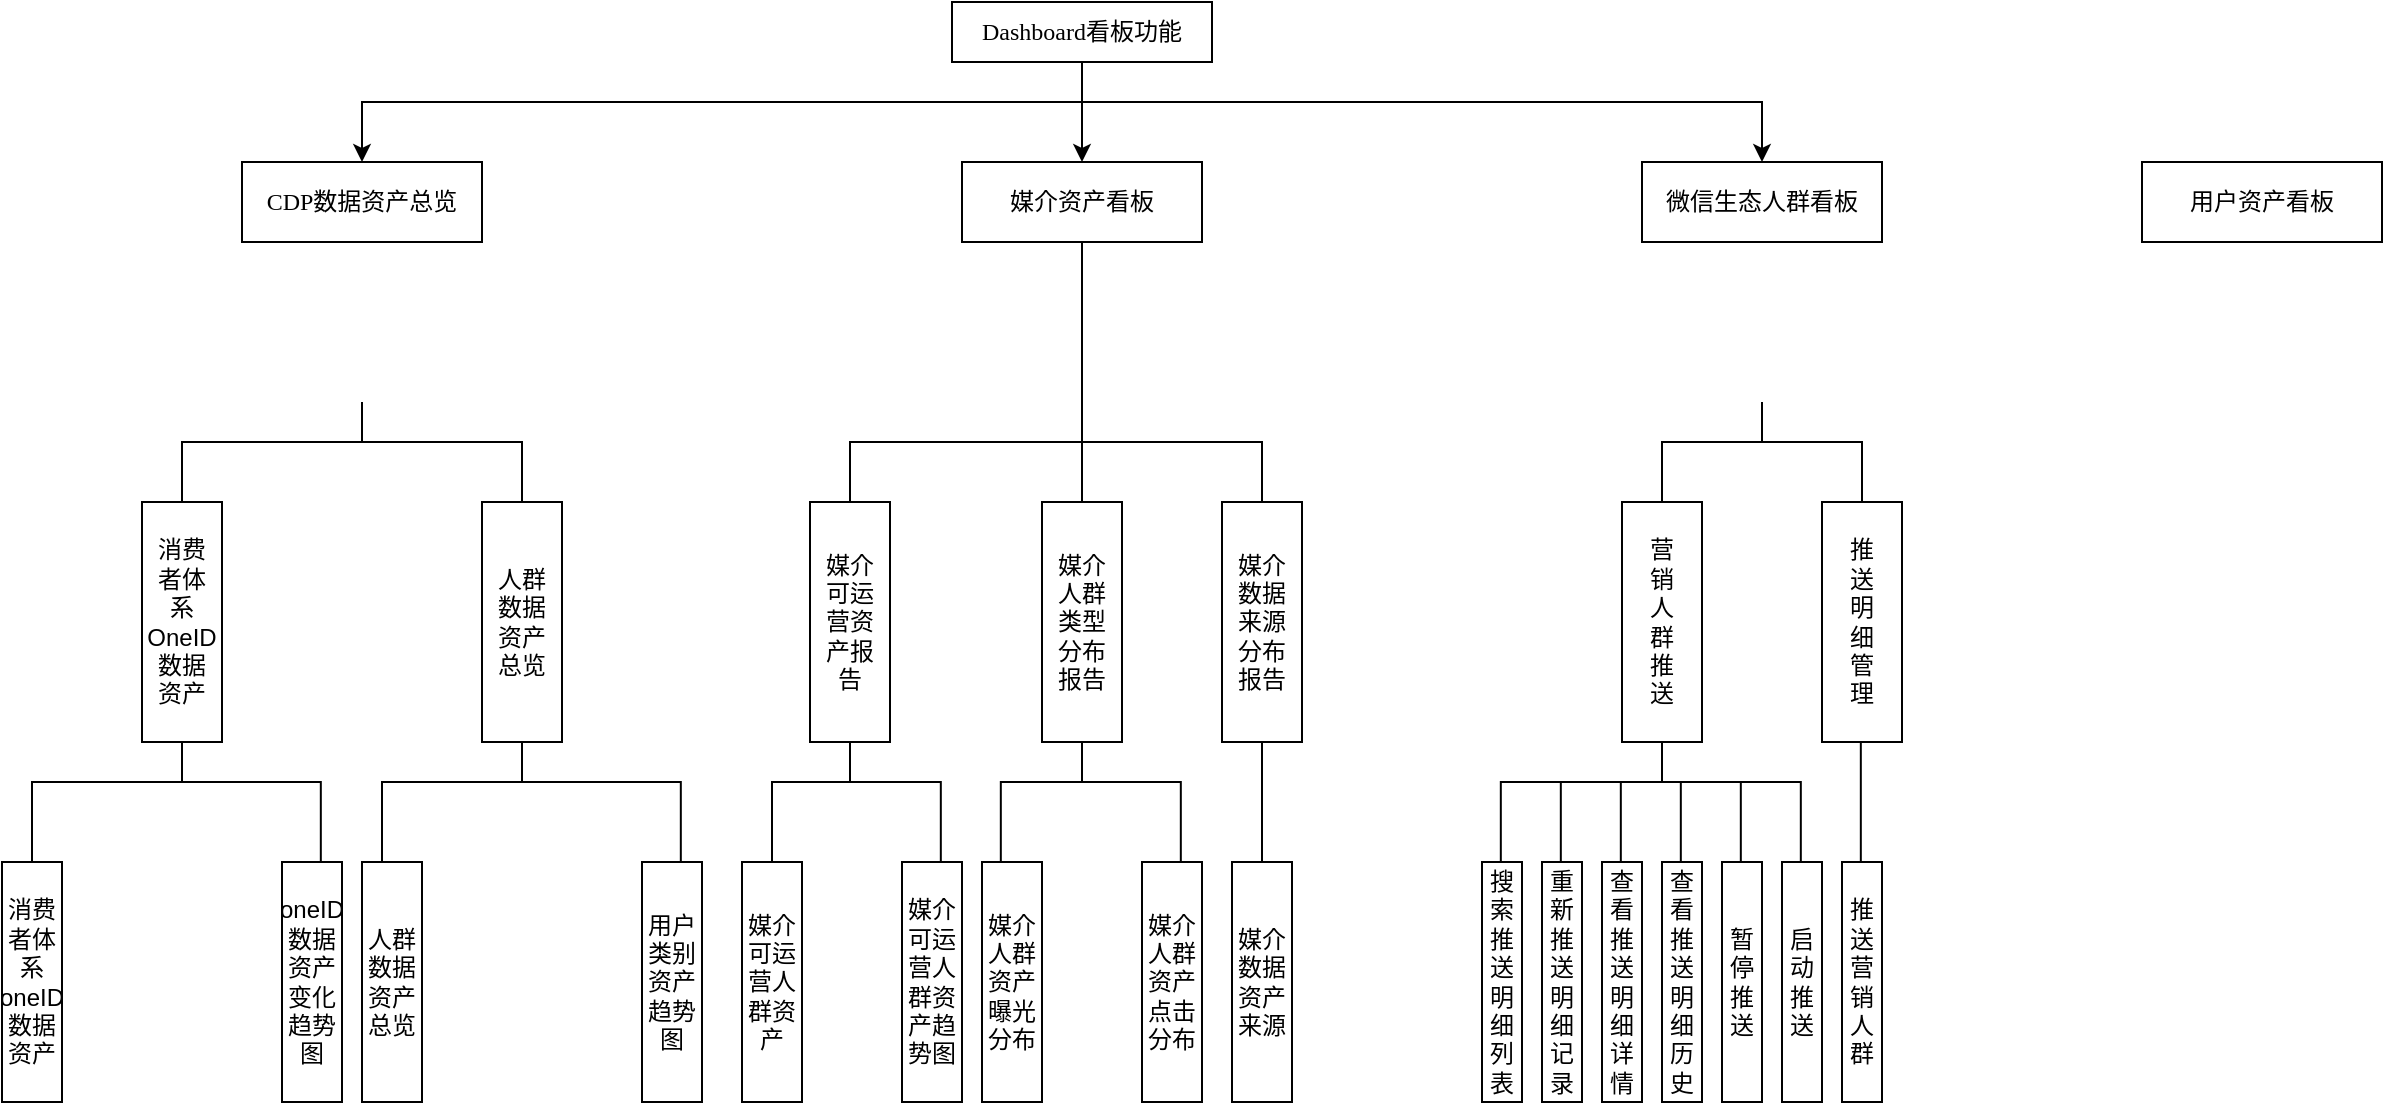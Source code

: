 <mxfile version="20.5.1" type="github">
  <diagram id="igIkLWl_I8CNIf3-y0DH" name="第 1 页">
    <mxGraphModel dx="970" dy="557" grid="1" gridSize="10" guides="1" tooltips="1" connect="1" arrows="1" fold="1" page="1" pageScale="1" pageWidth="827" pageHeight="1169" math="0" shadow="0">
      <root>
        <mxCell id="0" />
        <mxCell id="1" parent="0" />
        <mxCell id="1S4eVNWtwclJiUYLLemy-1" value="&lt;font style=&quot;font-size: 12px;&quot;&gt;&lt;span style=&quot;font-family: Calibri; text-align: justify; background-color: initial;&quot;&gt;D&lt;/span&gt;&lt;span style=&quot;text-align: justify; background-color: initial; font-family: 宋体;&quot;&gt;&lt;font style=&quot;font-size: 12px;&quot; face=&quot;Calibri&quot;&gt;ash&lt;/font&gt;&lt;/span&gt;&lt;span style=&quot;font-family: Calibri; text-align: justify; background-color: initial;&quot;&gt;board&lt;/span&gt;&lt;/font&gt;&lt;span style=&quot;font-family: Calibri; text-align: justify; background-color: initial;&quot;&gt;&lt;font style=&quot;font-size: 12px;&quot;&gt;看板&lt;/font&gt;&lt;/span&gt;功能" style="rounded=0;whiteSpace=wrap;html=1;" parent="1" vertex="1">
          <mxGeometry x="485" y="90" width="130" height="30" as="geometry" />
        </mxCell>
        <mxCell id="1S4eVNWtwclJiUYLLemy-4" value="&lt;div style=&quot;text-align: justify;&quot;&gt;&lt;span style=&quot;background-color: initial;&quot;&gt;&lt;font face=&quot;Calibri&quot;&gt;媒介资产看板&lt;/font&gt;&lt;/span&gt;&lt;/div&gt;" style="rounded=0;whiteSpace=wrap;html=1;" parent="1" vertex="1">
          <mxGeometry x="490" y="170" width="120" height="40" as="geometry" />
        </mxCell>
        <mxCell id="1S4eVNWtwclJiUYLLemy-8" value="" style="endArrow=classic;html=1;rounded=0;exitX=0.5;exitY=1;exitDx=0;exitDy=0;entryX=0.5;entryY=0;entryDx=0;entryDy=0;" parent="1" source="1S4eVNWtwclJiUYLLemy-1" edge="1">
          <mxGeometry width="50" height="50" relative="1" as="geometry">
            <mxPoint x="170" y="220" as="sourcePoint" />
            <mxPoint x="190" y="170" as="targetPoint" />
            <Array as="points">
              <mxPoint x="550" y="140" />
              <mxPoint x="190" y="140" />
            </Array>
          </mxGeometry>
        </mxCell>
        <mxCell id="1S4eVNWtwclJiUYLLemy-9" value="" style="endArrow=classic;html=1;rounded=0;entryX=0.5;entryY=0;entryDx=0;entryDy=0;exitX=0.5;exitY=1;exitDx=0;exitDy=0;" parent="1" source="1S4eVNWtwclJiUYLLemy-1" edge="1">
          <mxGeometry width="50" height="50" relative="1" as="geometry">
            <mxPoint x="400" y="130" as="sourcePoint" />
            <mxPoint x="890" y="170" as="targetPoint" />
            <Array as="points">
              <mxPoint x="550" y="140" />
              <mxPoint x="890" y="140" />
            </Array>
          </mxGeometry>
        </mxCell>
        <mxCell id="1S4eVNWtwclJiUYLLemy-10" value="" style="endArrow=classic;html=1;rounded=0;entryX=0.5;entryY=0;entryDx=0;entryDy=0;exitX=0.5;exitY=1;exitDx=0;exitDy=0;" parent="1" source="1S4eVNWtwclJiUYLLemy-1" target="1S4eVNWtwclJiUYLLemy-4" edge="1">
          <mxGeometry width="50" height="50" relative="1" as="geometry">
            <mxPoint x="360" y="280" as="sourcePoint" />
            <mxPoint x="420" y="170" as="targetPoint" />
          </mxGeometry>
        </mxCell>
        <mxCell id="1S4eVNWtwclJiUYLLemy-12" value="消费&lt;br&gt;者体&lt;br&gt;系OneID数据&lt;br&gt;资产" style="rounded=0;whiteSpace=wrap;html=1;" parent="1" vertex="1">
          <mxGeometry x="80" y="340" width="40" height="120" as="geometry" />
        </mxCell>
        <mxCell id="1S4eVNWtwclJiUYLLemy-13" value="人群&lt;br&gt;数据&lt;br&gt;资产&lt;br&gt;总览" style="rounded=0;whiteSpace=wrap;html=1;" parent="1" vertex="1">
          <mxGeometry x="250" y="340" width="40" height="120" as="geometry" />
        </mxCell>
        <mxCell id="1S4eVNWtwclJiUYLLemy-15" value="媒介&lt;br&gt;数据&lt;br&gt;来源&lt;br&gt;分布&lt;br&gt;报告" style="rounded=0;whiteSpace=wrap;html=1;" parent="1" vertex="1">
          <mxGeometry x="620" y="340" width="40" height="120" as="geometry" />
        </mxCell>
        <mxCell id="1S4eVNWtwclJiUYLLemy-17" value="推&lt;br&gt;送&lt;br&gt;明&lt;br&gt;细&lt;br&gt;管&lt;br&gt;理" style="rounded=0;whiteSpace=wrap;html=1;" parent="1" vertex="1">
          <mxGeometry x="920" y="340" width="40" height="120" as="geometry" />
        </mxCell>
        <mxCell id="1S4eVNWtwclJiUYLLemy-19" value="媒介&lt;br&gt;可运&lt;br&gt;营资&lt;br&gt;产报&lt;br&gt;告" style="rounded=0;whiteSpace=wrap;html=1;" parent="1" vertex="1">
          <mxGeometry x="414" y="340" width="40" height="120" as="geometry" />
        </mxCell>
        <mxCell id="1S4eVNWtwclJiUYLLemy-20" value="营&lt;br&gt;销&lt;br&gt;人&lt;br&gt;群&lt;br&gt;推&lt;br&gt;送" style="rounded=0;whiteSpace=wrap;html=1;" parent="1" vertex="1">
          <mxGeometry x="820" y="340" width="40" height="120" as="geometry" />
        </mxCell>
        <mxCell id="1S4eVNWtwclJiUYLLemy-21" value="消费者体系oneID数据资产" style="rounded=0;whiteSpace=wrap;html=1;" parent="1" vertex="1">
          <mxGeometry x="10" y="520" width="30" height="120" as="geometry" />
        </mxCell>
        <mxCell id="1S4eVNWtwclJiUYLLemy-27" value="oneID数据资产变化趋势图" style="rounded=0;whiteSpace=wrap;html=1;" parent="1" vertex="1">
          <mxGeometry x="150" y="520" width="30" height="120" as="geometry" />
        </mxCell>
        <mxCell id="1S4eVNWtwclJiUYLLemy-28" value="人群数据资产总览" style="rounded=0;whiteSpace=wrap;html=1;" parent="1" vertex="1">
          <mxGeometry x="190" y="520" width="30" height="120" as="geometry" />
        </mxCell>
        <mxCell id="1S4eVNWtwclJiUYLLemy-33" value="用户类别资产趋势图" style="rounded=0;whiteSpace=wrap;html=1;" parent="1" vertex="1">
          <mxGeometry x="330" y="520" width="30" height="120" as="geometry" />
        </mxCell>
        <mxCell id="1S4eVNWtwclJiUYLLemy-35" value="媒介可运营人群资产" style="rounded=0;whiteSpace=wrap;html=1;" parent="1" vertex="1">
          <mxGeometry x="380" y="520" width="30" height="120" as="geometry" />
        </mxCell>
        <mxCell id="1S4eVNWtwclJiUYLLemy-38" value="媒介可运营人群资产趋势图" style="rounded=0;whiteSpace=wrap;html=1;" parent="1" vertex="1">
          <mxGeometry x="460" y="520" width="30" height="120" as="geometry" />
        </mxCell>
        <mxCell id="1S4eVNWtwclJiUYLLemy-39" value="媒介人群资产曝光分布" style="rounded=0;whiteSpace=wrap;html=1;" parent="1" vertex="1">
          <mxGeometry x="500" y="520" width="30" height="120" as="geometry" />
        </mxCell>
        <mxCell id="1S4eVNWtwclJiUYLLemy-42" value="媒介人群资产点击分布" style="rounded=0;whiteSpace=wrap;html=1;" parent="1" vertex="1">
          <mxGeometry x="580" y="520" width="30" height="120" as="geometry" />
        </mxCell>
        <mxCell id="1S4eVNWtwclJiUYLLemy-44" value="媒介数据资产来源" style="rounded=0;whiteSpace=wrap;html=1;" parent="1" vertex="1">
          <mxGeometry x="625" y="520" width="30" height="120" as="geometry" />
        </mxCell>
        <mxCell id="1S4eVNWtwclJiUYLLemy-47" value="搜&lt;br&gt;索&lt;br&gt;推&lt;br&gt;送&lt;br&gt;明&lt;br&gt;细&lt;br&gt;列&lt;br&gt;表" style="rounded=0;whiteSpace=wrap;html=1;" parent="1" vertex="1">
          <mxGeometry x="750" y="520" width="20" height="120" as="geometry" />
        </mxCell>
        <mxCell id="1S4eVNWtwclJiUYLLemy-48" value="重&lt;br&gt;新&lt;br&gt;推&lt;br&gt;送&lt;br&gt;明&lt;br&gt;细&lt;br&gt;记&lt;br&gt;录" style="rounded=0;whiteSpace=wrap;html=1;" parent="1" vertex="1">
          <mxGeometry x="780" y="520" width="20" height="120" as="geometry" />
        </mxCell>
        <mxCell id="1S4eVNWtwclJiUYLLemy-49" value="查&lt;br&gt;看&lt;br&gt;推&lt;br&gt;送&lt;br&gt;明&lt;br&gt;细&lt;br&gt;详&lt;br&gt;情" style="rounded=0;whiteSpace=wrap;html=1;" parent="1" vertex="1">
          <mxGeometry x="810" y="520" width="20" height="120" as="geometry" />
        </mxCell>
        <mxCell id="1S4eVNWtwclJiUYLLemy-50" value="查&lt;br&gt;看&lt;br&gt;推&lt;br&gt;送&lt;br&gt;明&lt;br&gt;细&lt;br&gt;历&lt;br&gt;史" style="rounded=0;whiteSpace=wrap;html=1;" parent="1" vertex="1">
          <mxGeometry x="840" y="520" width="20" height="120" as="geometry" />
        </mxCell>
        <mxCell id="1S4eVNWtwclJiUYLLemy-51" value="暂&lt;br&gt;停&lt;br&gt;推&lt;br&gt;送" style="rounded=0;whiteSpace=wrap;html=1;" parent="1" vertex="1">
          <mxGeometry x="870" y="520" width="20" height="120" as="geometry" />
        </mxCell>
        <mxCell id="1S4eVNWtwclJiUYLLemy-52" value="启&lt;br&gt;动&lt;br&gt;推&lt;br&gt;送" style="rounded=0;whiteSpace=wrap;html=1;" parent="1" vertex="1">
          <mxGeometry x="900" y="520" width="20" height="120" as="geometry" />
        </mxCell>
        <mxCell id="1S4eVNWtwclJiUYLLemy-53" value="推&lt;br&gt;送&lt;br&gt;营&lt;br&gt;销人&lt;br&gt;群" style="rounded=0;whiteSpace=wrap;html=1;" parent="1" vertex="1">
          <mxGeometry x="930" y="520" width="20" height="120" as="geometry" />
        </mxCell>
        <mxCell id="1S4eVNWtwclJiUYLLemy-54" value="" style="endArrow=none;html=1;rounded=0;fontFamily=Helvetica;fontSize=12;entryX=0.5;entryY=1;entryDx=0;entryDy=0;exitX=0.5;exitY=0;exitDx=0;exitDy=0;" parent="1" source="1S4eVNWtwclJiUYLLemy-13" edge="1">
          <mxGeometry width="50" height="50" relative="1" as="geometry">
            <mxPoint x="490" y="410" as="sourcePoint" />
            <mxPoint x="190" y="290" as="targetPoint" />
            <Array as="points">
              <mxPoint x="270" y="310" />
              <mxPoint x="190" y="310" />
            </Array>
          </mxGeometry>
        </mxCell>
        <mxCell id="1S4eVNWtwclJiUYLLemy-55" value="" style="endArrow=none;html=1;rounded=0;fontFamily=Helvetica;fontSize=12;entryX=0.5;entryY=1;entryDx=0;entryDy=0;exitX=0.5;exitY=0;exitDx=0;exitDy=0;" parent="1" source="1S4eVNWtwclJiUYLLemy-12" edge="1">
          <mxGeometry width="50" height="50" relative="1" as="geometry">
            <mxPoint x="280" y="350" as="sourcePoint" />
            <mxPoint x="190" y="290" as="targetPoint" />
            <Array as="points">
              <mxPoint x="100" y="310" />
              <mxPoint x="190" y="310" />
            </Array>
          </mxGeometry>
        </mxCell>
        <mxCell id="1S4eVNWtwclJiUYLLemy-56" value="" style="endArrow=none;html=1;rounded=0;fontFamily=Helvetica;fontSize=12;entryX=0.5;entryY=1;entryDx=0;entryDy=0;exitX=0.5;exitY=0;exitDx=0;exitDy=0;" parent="1" source="1S4eVNWtwclJiUYLLemy-19" target="1S4eVNWtwclJiUYLLemy-4" edge="1">
          <mxGeometry width="50" height="50" relative="1" as="geometry">
            <mxPoint x="290" y="360" as="sourcePoint" />
            <mxPoint x="210" y="310" as="targetPoint" />
            <Array as="points">
              <mxPoint x="434" y="310" />
              <mxPoint x="550" y="310" />
            </Array>
          </mxGeometry>
        </mxCell>
        <mxCell id="1S4eVNWtwclJiUYLLemy-57" value="" style="endArrow=none;html=1;rounded=0;fontFamily=Helvetica;fontSize=12;exitX=0.5;exitY=1;exitDx=0;exitDy=0;entryX=0.5;entryY=0;entryDx=0;entryDy=0;" parent="1" source="1S4eVNWtwclJiUYLLemy-4" target="1S4eVNWtwclJiUYLLemy-15" edge="1">
          <mxGeometry width="50" height="50" relative="1" as="geometry">
            <mxPoint x="300" y="370" as="sourcePoint" />
            <mxPoint x="190" y="290" as="targetPoint" />
            <Array as="points">
              <mxPoint x="550" y="310" />
              <mxPoint x="640" y="310" />
            </Array>
          </mxGeometry>
        </mxCell>
        <mxCell id="1S4eVNWtwclJiUYLLemy-58" value="" style="endArrow=none;html=1;rounded=0;fontFamily=Helvetica;fontSize=12;entryX=0.5;entryY=1;entryDx=0;entryDy=0;exitX=0.5;exitY=0;exitDx=0;exitDy=0;" parent="1" source="1S4eVNWtwclJiUYLLemy-20" edge="1">
          <mxGeometry width="50" height="50" relative="1" as="geometry">
            <mxPoint x="310" y="380" as="sourcePoint" />
            <mxPoint x="890" y="290" as="targetPoint" />
            <Array as="points">
              <mxPoint x="840" y="310" />
              <mxPoint x="890" y="310" />
            </Array>
          </mxGeometry>
        </mxCell>
        <mxCell id="1S4eVNWtwclJiUYLLemy-59" value="" style="endArrow=none;html=1;rounded=0;fontFamily=Helvetica;fontSize=12;entryX=0.5;entryY=1;entryDx=0;entryDy=0;exitX=0.5;exitY=0;exitDx=0;exitDy=0;" parent="1" source="1S4eVNWtwclJiUYLLemy-17" edge="1">
          <mxGeometry width="50" height="50" relative="1" as="geometry">
            <mxPoint x="320" y="390" as="sourcePoint" />
            <mxPoint x="890" y="290" as="targetPoint" />
            <Array as="points">
              <mxPoint x="940" y="310" />
              <mxPoint x="890" y="310" />
            </Array>
          </mxGeometry>
        </mxCell>
        <mxCell id="1S4eVNWtwclJiUYLLemy-60" value="" style="endArrow=none;html=1;rounded=0;fontFamily=Helvetica;fontSize=12;entryX=0.5;entryY=1;entryDx=0;entryDy=0;exitX=0.5;exitY=0;exitDx=0;exitDy=0;" parent="1" source="1S4eVNWtwclJiUYLLemy-21" target="1S4eVNWtwclJiUYLLemy-12" edge="1">
          <mxGeometry width="50" height="50" relative="1" as="geometry">
            <mxPoint x="330" y="400" as="sourcePoint" />
            <mxPoint x="250" y="350" as="targetPoint" />
            <Array as="points">
              <mxPoint x="25" y="480" />
              <mxPoint x="100" y="480" />
            </Array>
          </mxGeometry>
        </mxCell>
        <mxCell id="1S4eVNWtwclJiUYLLemy-63" value="" style="endArrow=none;html=1;rounded=0;fontFamily=Helvetica;fontSize=12;entryX=0.5;entryY=1;entryDx=0;entryDy=0;" parent="1" target="1S4eVNWtwclJiUYLLemy-13" edge="1">
          <mxGeometry width="50" height="50" relative="1" as="geometry">
            <mxPoint x="200" y="520" as="sourcePoint" />
            <mxPoint x="540" y="510" as="targetPoint" />
            <Array as="points">
              <mxPoint x="200" y="480" />
              <mxPoint x="270" y="480" />
            </Array>
          </mxGeometry>
        </mxCell>
        <mxCell id="1S4eVNWtwclJiUYLLemy-68" value="" style="endArrow=none;html=1;rounded=0;fontFamily=Helvetica;fontSize=12;entryX=0.5;entryY=1;entryDx=0;entryDy=0;exitX=0.5;exitY=0;exitDx=0;exitDy=0;" parent="1" source="1S4eVNWtwclJiUYLLemy-35" edge="1" target="1S4eVNWtwclJiUYLLemy-19">
          <mxGeometry width="50" height="50" relative="1" as="geometry">
            <mxPoint x="400" y="520" as="sourcePoint" />
            <mxPoint x="470" y="460" as="targetPoint" />
            <Array as="points">
              <mxPoint x="395" y="480" />
              <mxPoint x="434" y="480" />
            </Array>
          </mxGeometry>
        </mxCell>
        <mxCell id="1S4eVNWtwclJiUYLLemy-75" value="" style="endArrow=none;html=1;rounded=0;fontFamily=Helvetica;fontSize=12;edgeStyle=elbowEdgeStyle;elbow=vertical;entryX=0.5;entryY=1;entryDx=0;entryDy=0;" parent="1" target="1S4eVNWtwclJiUYLLemy-12" edge="1">
          <mxGeometry width="50" height="50" relative="1" as="geometry">
            <mxPoint x="169.41" y="520" as="sourcePoint" />
            <mxPoint x="169.41" y="460" as="targetPoint" />
            <Array as="points">
              <mxPoint x="130" y="480" />
            </Array>
          </mxGeometry>
        </mxCell>
        <mxCell id="1S4eVNWtwclJiUYLLemy-80" value="" style="endArrow=none;html=1;rounded=0;fontFamily=Helvetica;fontSize=12;edgeStyle=elbowEdgeStyle;elbow=vertical;entryX=0.5;entryY=1;entryDx=0;entryDy=0;" parent="1" target="1S4eVNWtwclJiUYLLemy-13" edge="1">
          <mxGeometry width="50" height="50" relative="1" as="geometry">
            <mxPoint x="349.41" y="520" as="sourcePoint" />
            <mxPoint x="349.41" y="460" as="targetPoint" />
            <Array as="points">
              <mxPoint x="369.41" y="480" />
            </Array>
          </mxGeometry>
        </mxCell>
        <mxCell id="1S4eVNWtwclJiUYLLemy-83" value="" style="endArrow=none;html=1;rounded=0;fontFamily=Helvetica;fontSize=12;edgeStyle=elbowEdgeStyle;elbow=vertical;entryX=0.5;entryY=1;entryDx=0;entryDy=0;" parent="1" edge="1" target="1S4eVNWtwclJiUYLLemy-19">
          <mxGeometry width="50" height="50" relative="1" as="geometry">
            <mxPoint x="479.41" y="520" as="sourcePoint" />
            <mxPoint x="470" y="460" as="targetPoint" />
            <Array as="points">
              <mxPoint x="480" y="480" />
            </Array>
          </mxGeometry>
        </mxCell>
        <mxCell id="1S4eVNWtwclJiUYLLemy-84" value="" style="endArrow=none;html=1;rounded=0;fontFamily=Helvetica;fontSize=12;edgeStyle=elbowEdgeStyle;elbow=vertical;entryX=0.5;entryY=1;entryDx=0;entryDy=0;" parent="1" edge="1" target="w-ZVVSlZ8ugfORYiKf1F-5">
          <mxGeometry width="50" height="50" relative="1" as="geometry">
            <mxPoint x="509.41" y="520" as="sourcePoint" />
            <mxPoint x="470" y="460" as="targetPoint" />
            <Array as="points">
              <mxPoint x="490" y="480" />
            </Array>
          </mxGeometry>
        </mxCell>
        <mxCell id="1S4eVNWtwclJiUYLLemy-87" value="" style="endArrow=none;html=1;rounded=0;fontFamily=Helvetica;fontSize=12;edgeStyle=elbowEdgeStyle;elbow=vertical;entryX=0.5;entryY=1;entryDx=0;entryDy=0;" parent="1" target="w-ZVVSlZ8ugfORYiKf1F-5" edge="1">
          <mxGeometry width="50" height="50" relative="1" as="geometry">
            <mxPoint x="599.41" y="520" as="sourcePoint" />
            <mxPoint x="599.41" y="460" as="targetPoint" />
            <Array as="points">
              <mxPoint x="620" y="480" />
            </Array>
          </mxGeometry>
        </mxCell>
        <mxCell id="1S4eVNWtwclJiUYLLemy-89" value="" style="endArrow=none;html=1;rounded=0;fontFamily=Helvetica;fontSize=12;edgeStyle=elbowEdgeStyle;elbow=vertical;entryX=0.5;entryY=1;entryDx=0;entryDy=0;exitX=0.5;exitY=0;exitDx=0;exitDy=0;" parent="1" target="1S4eVNWtwclJiUYLLemy-15" edge="1" source="1S4eVNWtwclJiUYLLemy-44">
          <mxGeometry width="50" height="50" relative="1" as="geometry">
            <mxPoint x="660.0" y="520" as="sourcePoint" />
            <mxPoint x="660.0" y="460" as="targetPoint" />
            <Array as="points">
              <mxPoint x="650" y="480" />
            </Array>
          </mxGeometry>
        </mxCell>
        <mxCell id="1S4eVNWtwclJiUYLLemy-92" value="" style="endArrow=none;html=1;rounded=0;fontFamily=Helvetica;fontSize=12;edgeStyle=elbowEdgeStyle;elbow=vertical;entryX=0.5;entryY=1;entryDx=0;entryDy=0;" parent="1" target="1S4eVNWtwclJiUYLLemy-20" edge="1">
          <mxGeometry width="50" height="50" relative="1" as="geometry">
            <mxPoint x="759.41" y="520" as="sourcePoint" />
            <mxPoint x="759.41" y="460" as="targetPoint" />
            <Array as="points">
              <mxPoint x="800" y="480" />
            </Array>
          </mxGeometry>
        </mxCell>
        <mxCell id="1S4eVNWtwclJiUYLLemy-93" value="" style="endArrow=none;html=1;rounded=0;fontFamily=Helvetica;fontSize=12;edgeStyle=elbowEdgeStyle;elbow=vertical;entryX=0.5;entryY=1;entryDx=0;entryDy=0;" parent="1" target="1S4eVNWtwclJiUYLLemy-20" edge="1">
          <mxGeometry width="50" height="50" relative="1" as="geometry">
            <mxPoint x="789.41" y="520" as="sourcePoint" />
            <mxPoint x="789.41" y="460" as="targetPoint" />
            <Array as="points">
              <mxPoint x="810" y="480" />
            </Array>
          </mxGeometry>
        </mxCell>
        <mxCell id="1S4eVNWtwclJiUYLLemy-94" value="" style="endArrow=none;html=1;rounded=0;fontFamily=Helvetica;fontSize=12;edgeStyle=elbowEdgeStyle;elbow=vertical;entryX=0.5;entryY=1;entryDx=0;entryDy=0;" parent="1" target="1S4eVNWtwclJiUYLLemy-20" edge="1">
          <mxGeometry width="50" height="50" relative="1" as="geometry">
            <mxPoint x="819.41" y="520" as="sourcePoint" />
            <mxPoint x="819.41" y="460" as="targetPoint" />
            <Array as="points">
              <mxPoint x="830" y="480" />
            </Array>
          </mxGeometry>
        </mxCell>
        <mxCell id="1S4eVNWtwclJiUYLLemy-95" value="" style="endArrow=none;html=1;rounded=0;fontFamily=Helvetica;fontSize=12;edgeStyle=elbowEdgeStyle;elbow=vertical;entryX=0.5;entryY=1;entryDx=0;entryDy=0;" parent="1" target="1S4eVNWtwclJiUYLLemy-20" edge="1">
          <mxGeometry width="50" height="50" relative="1" as="geometry">
            <mxPoint x="849.41" y="520" as="sourcePoint" />
            <mxPoint x="849.41" y="460" as="targetPoint" />
            <Array as="points">
              <mxPoint x="840" y="480" />
            </Array>
          </mxGeometry>
        </mxCell>
        <mxCell id="1S4eVNWtwclJiUYLLemy-96" value="" style="endArrow=none;html=1;rounded=0;fontFamily=Helvetica;fontSize=12;edgeStyle=elbowEdgeStyle;elbow=vertical;entryX=0.5;entryY=1;entryDx=0;entryDy=0;" parent="1" target="1S4eVNWtwclJiUYLLemy-20" edge="1">
          <mxGeometry width="50" height="50" relative="1" as="geometry">
            <mxPoint x="879.41" y="520" as="sourcePoint" />
            <mxPoint x="879.41" y="460" as="targetPoint" />
            <Array as="points">
              <mxPoint x="860" y="480" />
            </Array>
          </mxGeometry>
        </mxCell>
        <mxCell id="1S4eVNWtwclJiUYLLemy-97" value="" style="endArrow=none;html=1;rounded=0;fontFamily=Helvetica;fontSize=12;edgeStyle=elbowEdgeStyle;elbow=vertical;entryX=0.5;entryY=1;entryDx=0;entryDy=0;" parent="1" target="1S4eVNWtwclJiUYLLemy-20" edge="1">
          <mxGeometry width="50" height="50" relative="1" as="geometry">
            <mxPoint x="909.41" y="520" as="sourcePoint" />
            <mxPoint x="909.41" y="460" as="targetPoint" />
            <Array as="points">
              <mxPoint x="880" y="480" />
            </Array>
          </mxGeometry>
        </mxCell>
        <mxCell id="1S4eVNWtwclJiUYLLemy-98" value="" style="endArrow=none;html=1;rounded=0;fontFamily=Helvetica;fontSize=12;edgeStyle=elbowEdgeStyle;elbow=vertical;" parent="1" edge="1">
          <mxGeometry width="50" height="50" relative="1" as="geometry">
            <mxPoint x="939.41" y="520" as="sourcePoint" />
            <mxPoint x="939.41" y="460" as="targetPoint" />
            <Array as="points" />
          </mxGeometry>
        </mxCell>
        <mxCell id="w-ZVVSlZ8ugfORYiKf1F-1" value="&lt;div style=&quot;text-align: justify;&quot;&gt;&lt;font face=&quot;Calibri&quot;&gt;CDP数据资产总览&lt;/font&gt;&lt;/div&gt;" style="rounded=0;whiteSpace=wrap;html=1;" vertex="1" parent="1">
          <mxGeometry x="130" y="170" width="120" height="40" as="geometry" />
        </mxCell>
        <mxCell id="w-ZVVSlZ8ugfORYiKf1F-2" value="&lt;div style=&quot;text-align: justify;&quot;&gt;&lt;span style=&quot;background-color: initial;&quot;&gt;&lt;font face=&quot;Calibri&quot;&gt;微信生态人群看板&lt;/font&gt;&lt;/span&gt;&lt;/div&gt;" style="rounded=0;whiteSpace=wrap;html=1;" vertex="1" parent="1">
          <mxGeometry x="830" y="170" width="120" height="40" as="geometry" />
        </mxCell>
        <mxCell id="w-ZVVSlZ8ugfORYiKf1F-3" value="&lt;div style=&quot;text-align: justify;&quot;&gt;&lt;span style=&quot;background-color: initial;&quot;&gt;&lt;font face=&quot;Calibri&quot;&gt;用户资产看板&lt;/font&gt;&lt;/span&gt;&lt;/div&gt;" style="rounded=0;whiteSpace=wrap;html=1;" vertex="1" parent="1">
          <mxGeometry x="1080" y="170" width="120" height="40" as="geometry" />
        </mxCell>
        <mxCell id="w-ZVVSlZ8ugfORYiKf1F-5" value="媒介&lt;br&gt;人群&lt;br&gt;类型&lt;br&gt;分布&lt;br&gt;报告" style="rounded=0;whiteSpace=wrap;html=1;" vertex="1" parent="1">
          <mxGeometry x="530" y="340" width="40" height="120" as="geometry" />
        </mxCell>
        <mxCell id="w-ZVVSlZ8ugfORYiKf1F-8" value="" style="endArrow=none;html=1;rounded=0;fontSize=12;entryX=0.5;entryY=1;entryDx=0;entryDy=0;exitX=0.5;exitY=0;exitDx=0;exitDy=0;" edge="1" parent="1" source="w-ZVVSlZ8ugfORYiKf1F-5" target="1S4eVNWtwclJiUYLLemy-4">
          <mxGeometry width="50" height="50" relative="1" as="geometry">
            <mxPoint x="330" y="420" as="sourcePoint" />
            <mxPoint x="380" y="370" as="targetPoint" />
          </mxGeometry>
        </mxCell>
      </root>
    </mxGraphModel>
  </diagram>
</mxfile>
